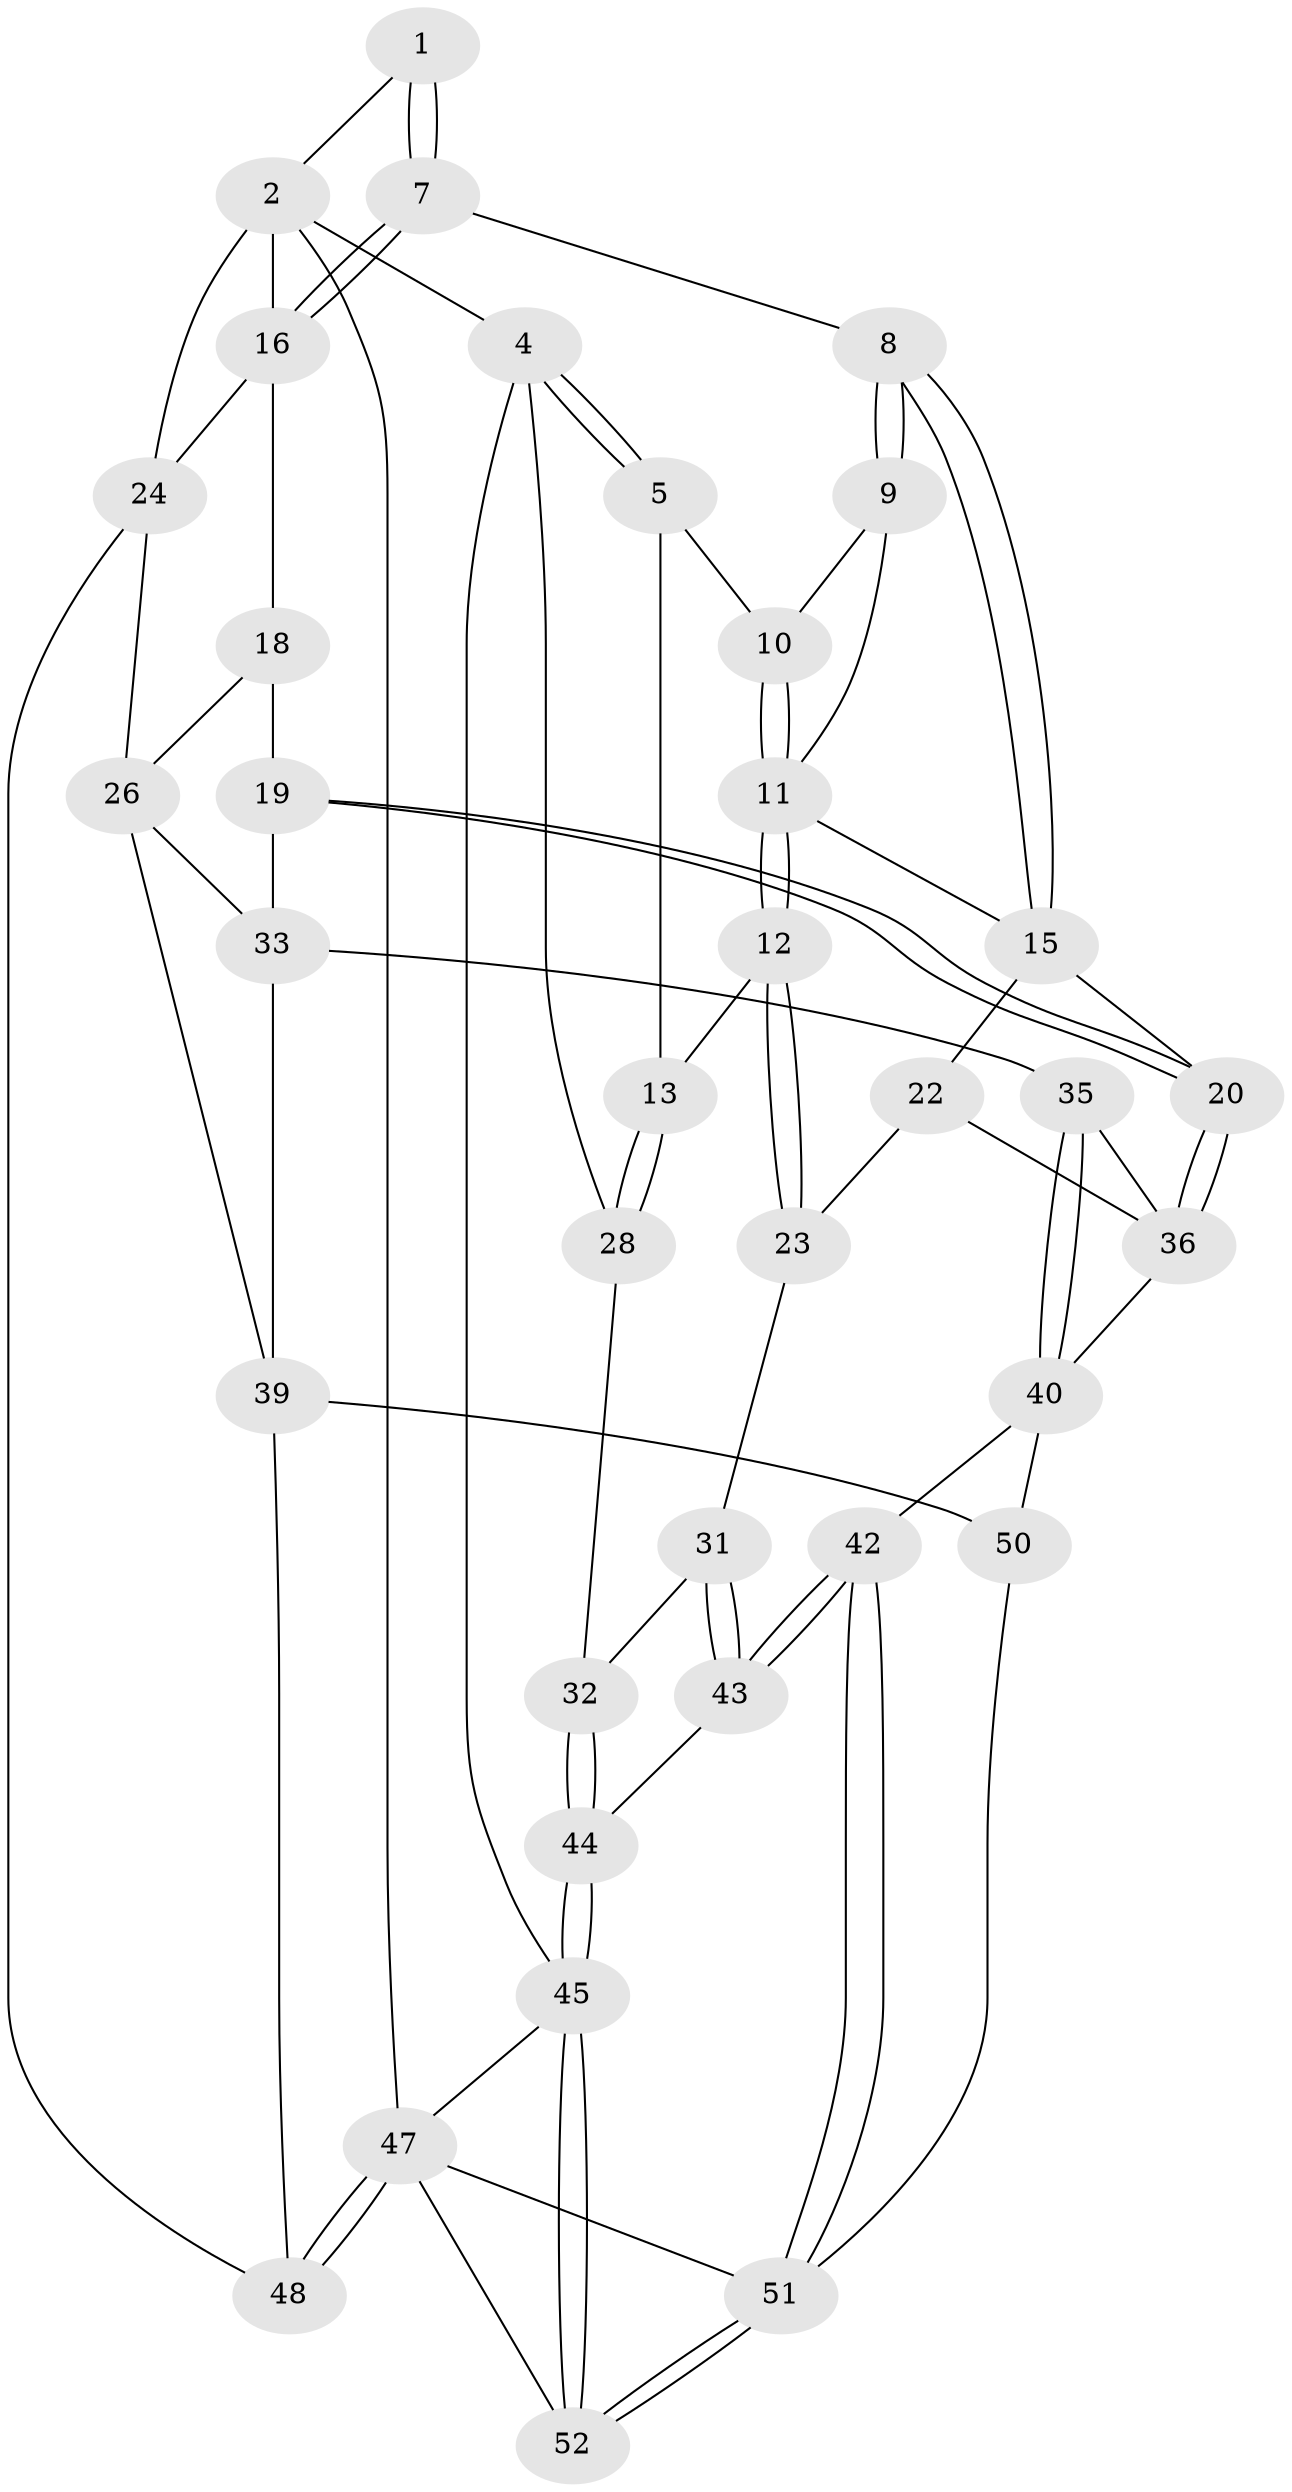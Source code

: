 // Generated by graph-tools (version 1.1) at 2025/52/02/27/25 19:52:42]
// undirected, 37 vertices, 83 edges
graph export_dot {
graph [start="1"]
  node [color=gray90,style=filled];
  1 [pos="+0.6796617746692497+0"];
  2 [pos="+1+0",super="+3"];
  4 [pos="+0+0",super="+29"];
  5 [pos="+0.2479068258250493+0",super="+6"];
  7 [pos="+0.717867512094772+0.06642420740472088"];
  8 [pos="+0.6925718108224849+0.11321464710393689"];
  9 [pos="+0.5992170587456336+0.09452656098392698"];
  10 [pos="+0.4980315038725416+0"];
  11 [pos="+0.5293975799128087+0.15875056880763466",super="+14"];
  12 [pos="+0.4912777307177674+0.2756912180607116"];
  13 [pos="+0.25090676808069645+0.1901873073941063"];
  15 [pos="+0.6830398446487792+0.18136480632546656",super="+21"];
  16 [pos="+0.8784559183331613+0.1322338128646845",super="+17"];
  18 [pos="+0.8625616227622306+0.25292251711584396"];
  19 [pos="+0.7501546573656265+0.30735027608374926"];
  20 [pos="+0.7099062737968872+0.30915950902903166"];
  22 [pos="+0.5673243740853908+0.3076459534948837",super="+37"];
  23 [pos="+0.499270929877205+0.2827436821657002",super="+30"];
  24 [pos="+1+0.3372034832190335",super="+25"];
  26 [pos="+1+0.6451740543832242",super="+27"];
  28 [pos="+0.09469492225160425+0.3834302271070541"];
  31 [pos="+0.3872743757667403+0.4962521991037599"];
  32 [pos="+0.27342621758149027+0.4991820845229931"];
  33 [pos="+0.8077418217793412+0.3906596617639013",super="+34"];
  35 [pos="+0.7483557896456692+0.562057980861812"];
  36 [pos="+0.7071570921198383+0.40214469357756494",super="+38"];
  39 [pos="+0.9418717768471233+0.6544420835030829",super="+49"];
  40 [pos="+0.5953154861427985+0.6071815763754114",super="+41"];
  42 [pos="+0.5236585695013891+0.6994351283076948"];
  43 [pos="+0.49097400106030487+0.6866802751446205"];
  44 [pos="+0.32129043082300723+0.6862135084608566"];
  45 [pos="+0+1",super="+46"];
  47 [pos="+1+1",super="+54"];
  48 [pos="+1+1"];
  50 [pos="+0.7060703530321182+0.8332248926696183"];
  51 [pos="+0.35687634056224876+1",super="+53"];
  52 [pos="+0.2028268981471383+1"];
  1 -- 2;
  1 -- 7;
  1 -- 7;
  2 -- 16;
  2 -- 24;
  2 -- 4;
  2 -- 47;
  4 -- 5;
  4 -- 5;
  4 -- 45 [weight=2];
  4 -- 28;
  5 -- 13;
  5 -- 10;
  7 -- 8;
  7 -- 16;
  7 -- 16;
  8 -- 9;
  8 -- 9;
  8 -- 15;
  8 -- 15;
  9 -- 10;
  9 -- 11;
  10 -- 11;
  10 -- 11;
  11 -- 12;
  11 -- 12;
  11 -- 15;
  12 -- 13;
  12 -- 23;
  12 -- 23;
  13 -- 28;
  13 -- 28;
  15 -- 20;
  15 -- 22;
  16 -- 24;
  16 -- 18;
  18 -- 19;
  18 -- 26;
  19 -- 20;
  19 -- 20;
  19 -- 33;
  20 -- 36;
  20 -- 36;
  22 -- 23 [weight=2];
  22 -- 36;
  23 -- 31;
  24 -- 48;
  24 -- 26;
  26 -- 39;
  26 -- 33;
  28 -- 32;
  31 -- 32;
  31 -- 43;
  31 -- 43;
  32 -- 44;
  32 -- 44;
  33 -- 35;
  33 -- 39;
  35 -- 36;
  35 -- 40;
  35 -- 40;
  36 -- 40;
  39 -- 48;
  39 -- 50;
  40 -- 42;
  40 -- 50;
  42 -- 43;
  42 -- 43;
  42 -- 51;
  42 -- 51;
  43 -- 44;
  44 -- 45;
  44 -- 45;
  45 -- 52;
  45 -- 52;
  45 -- 47;
  47 -- 48;
  47 -- 48;
  47 -- 52;
  47 -- 51;
  50 -- 51;
  51 -- 52;
  51 -- 52;
}
